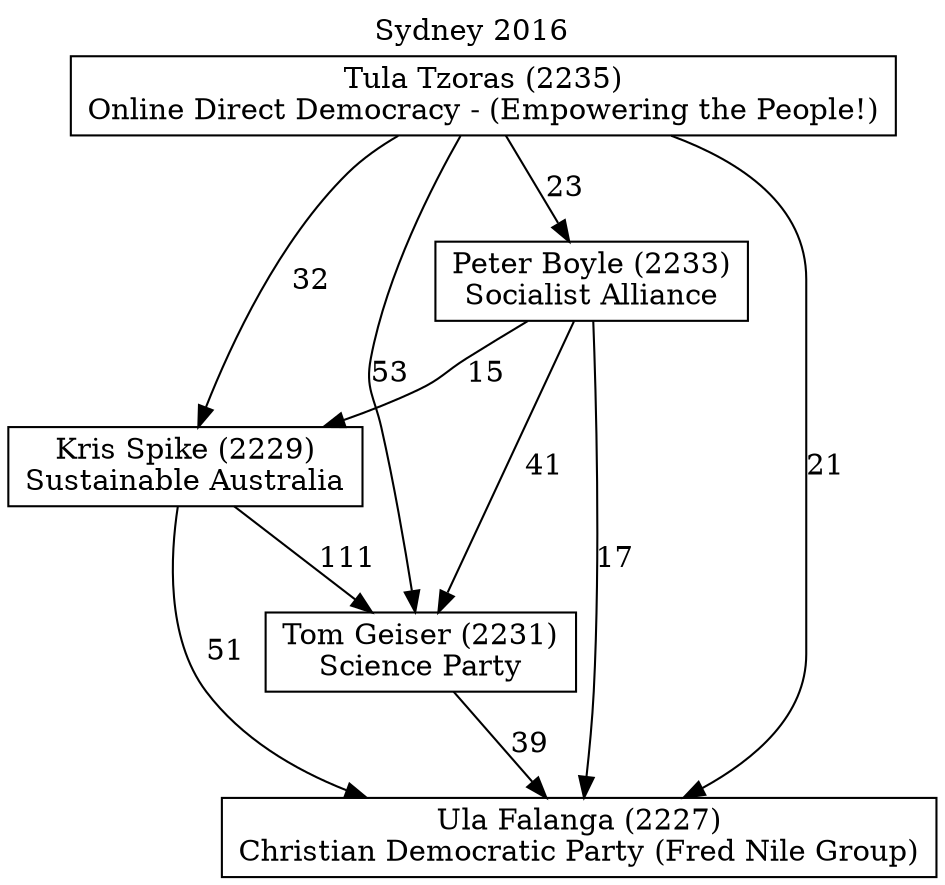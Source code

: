 // House preference flow
digraph "Ula Falanga (2227)_Sydney_2016" {
	graph [label="Sydney 2016" labelloc=t mclimit=10]
	node [shape=box]
	"Kris Spike (2229)" [label="Kris Spike (2229)
Sustainable Australia"]
	"Tula Tzoras (2235)" [label="Tula Tzoras (2235)
Online Direct Democracy - (Empowering the People!)"]
	"Tom Geiser (2231)" [label="Tom Geiser (2231)
Science Party"]
	"Ula Falanga (2227)" [label="Ula Falanga (2227)
Christian Democratic Party (Fred Nile Group)"]
	"Peter Boyle (2233)" [label="Peter Boyle (2233)
Socialist Alliance"]
	"Peter Boyle (2233)" -> "Kris Spike (2229)" [label=15]
	"Peter Boyle (2233)" -> "Tom Geiser (2231)" [label=41]
	"Tula Tzoras (2235)" -> "Ula Falanga (2227)" [label=21]
	"Kris Spike (2229)" -> "Ula Falanga (2227)" [label=51]
	"Tula Tzoras (2235)" -> "Kris Spike (2229)" [label=32]
	"Tula Tzoras (2235)" -> "Peter Boyle (2233)" [label=23]
	"Tom Geiser (2231)" -> "Ula Falanga (2227)" [label=39]
	"Tula Tzoras (2235)" -> "Tom Geiser (2231)" [label=53]
	"Peter Boyle (2233)" -> "Ula Falanga (2227)" [label=17]
	"Kris Spike (2229)" -> "Tom Geiser (2231)" [label=111]
}
